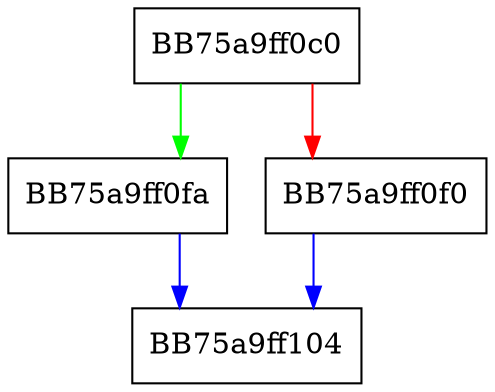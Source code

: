 digraph do_get_weekday {
  node [shape="box"];
  graph [splines=ortho];
  BB75a9ff0c0 -> BB75a9ff0fa [color="green"];
  BB75a9ff0c0 -> BB75a9ff0f0 [color="red"];
  BB75a9ff0f0 -> BB75a9ff104 [color="blue"];
  BB75a9ff0fa -> BB75a9ff104 [color="blue"];
}